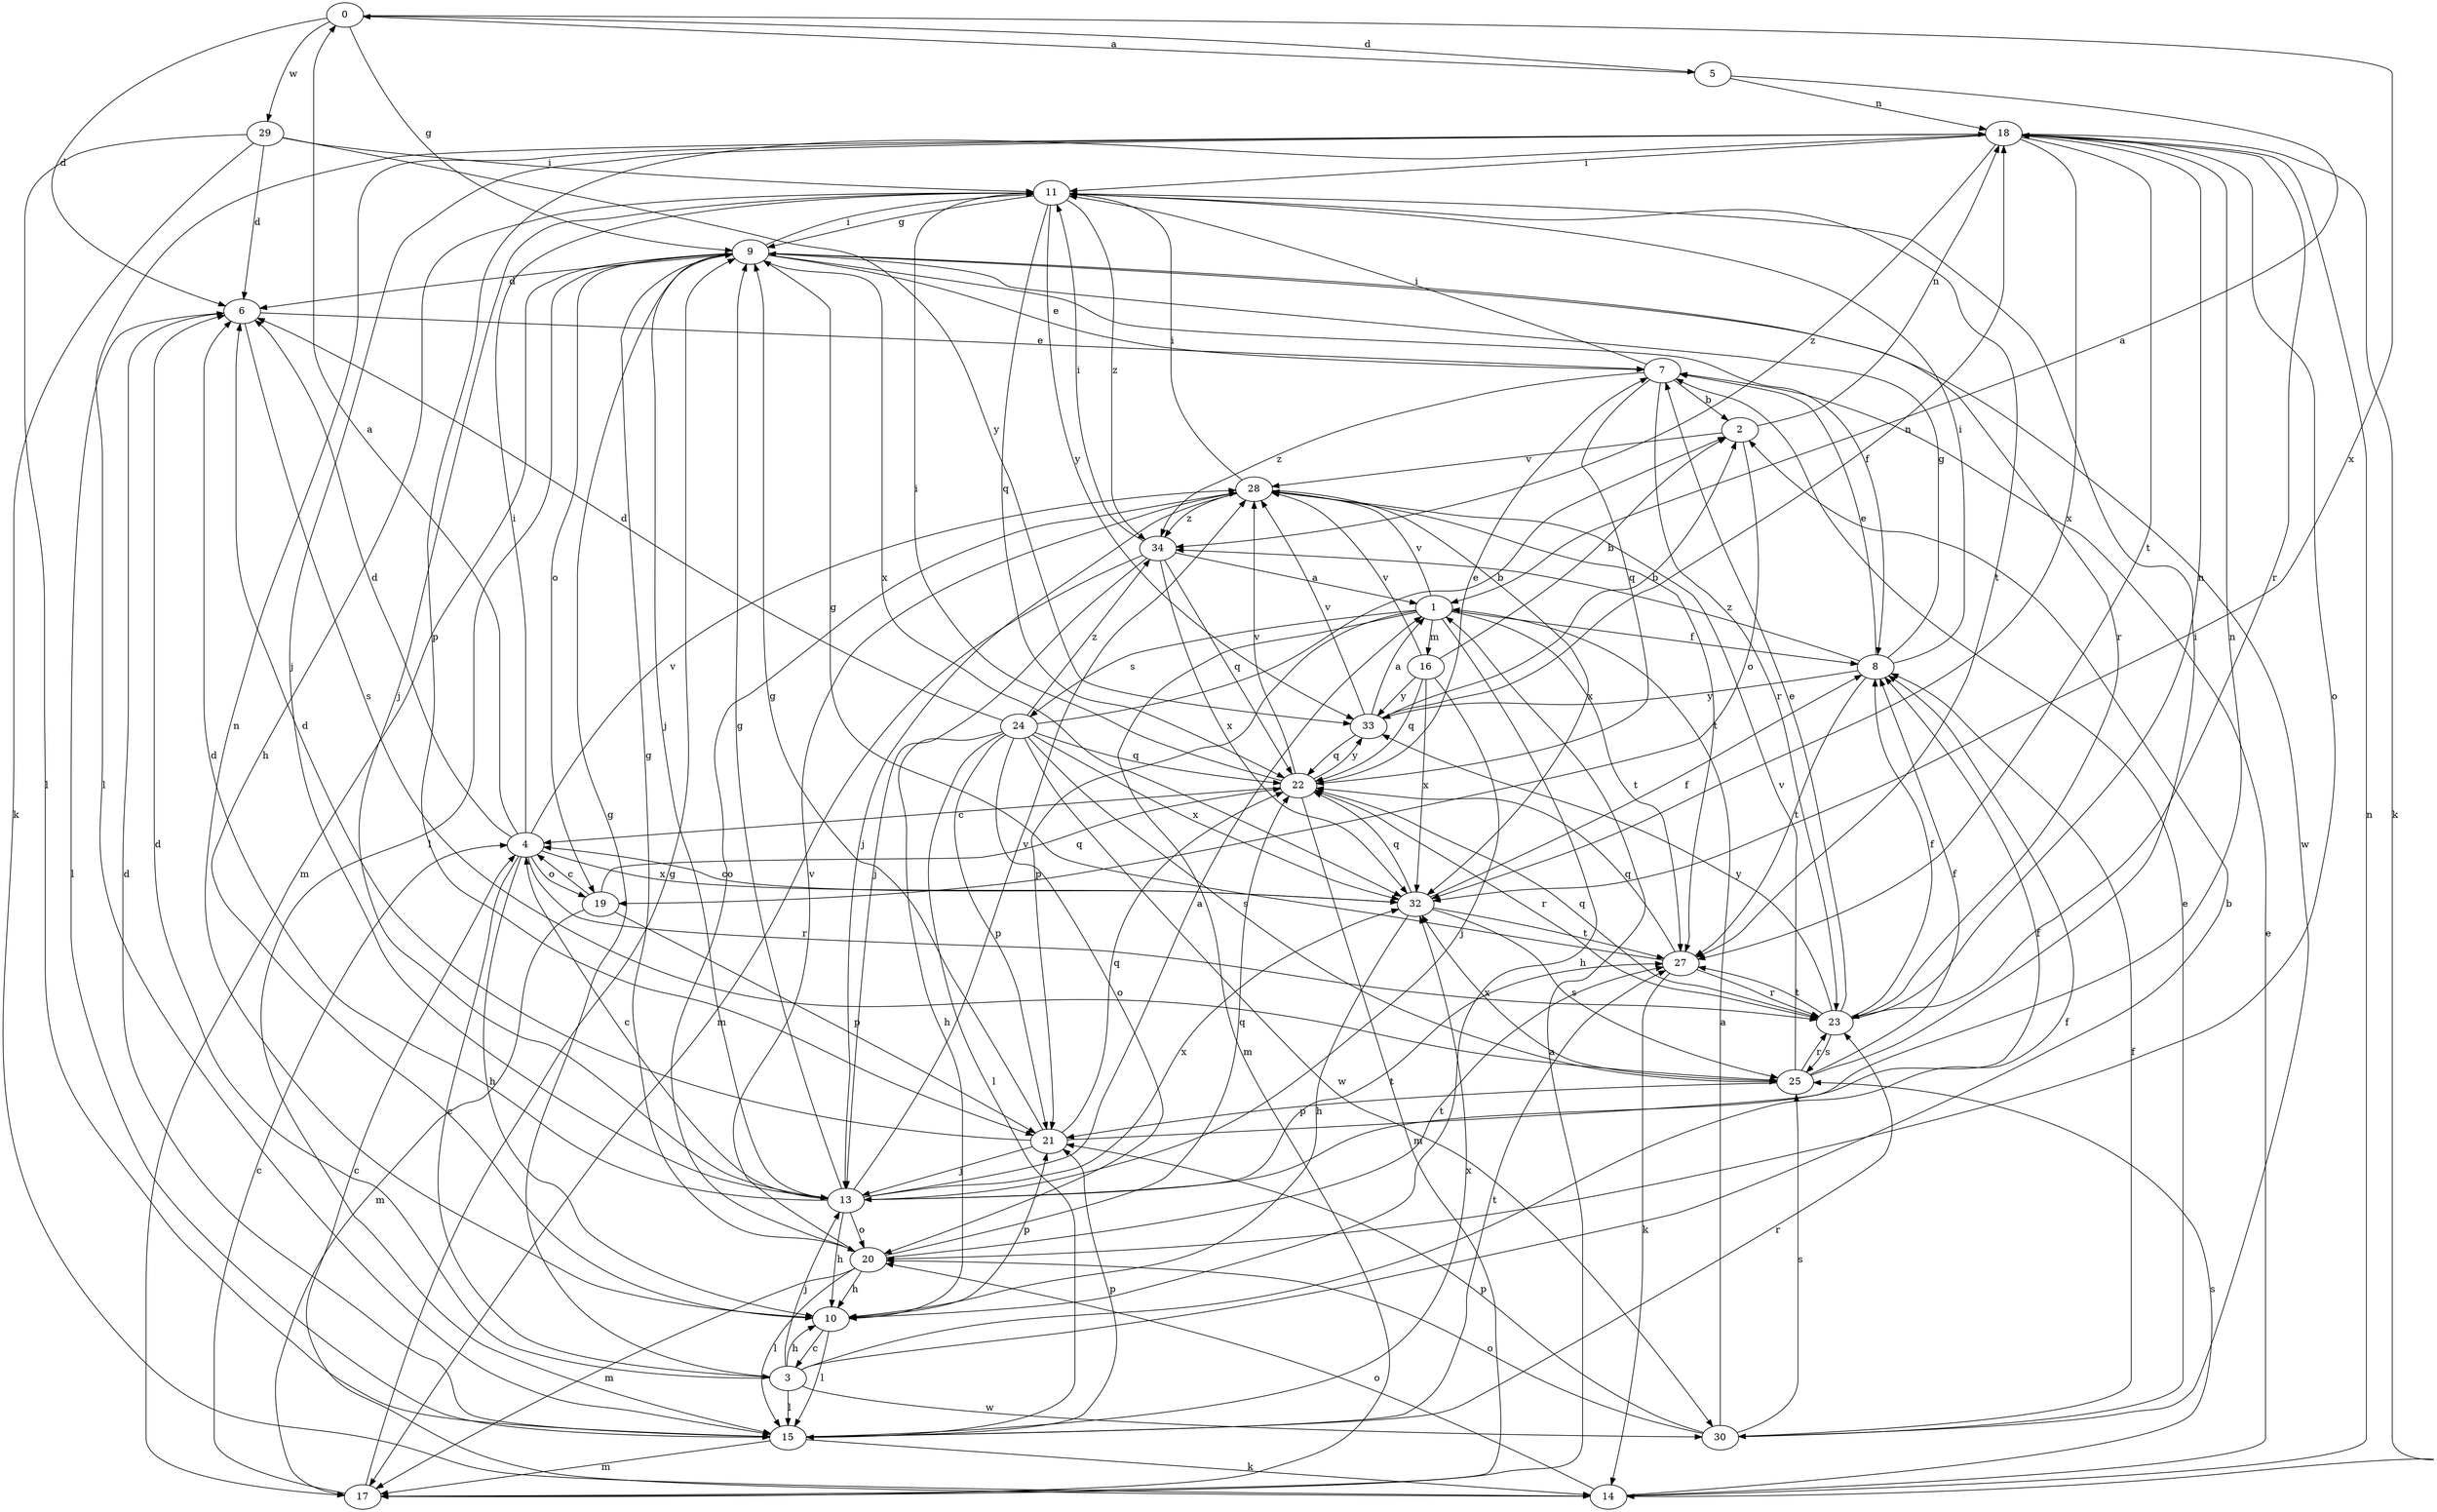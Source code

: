 strict digraph  {
0;
1;
2;
3;
4;
5;
6;
7;
8;
9;
10;
11;
13;
14;
15;
16;
17;
18;
19;
20;
21;
22;
23;
24;
25;
27;
28;
29;
30;
32;
33;
34;
0 -> 5  [label=d];
0 -> 6  [label=d];
0 -> 9  [label=g];
0 -> 29  [label=w];
0 -> 32  [label=x];
1 -> 8  [label=f];
1 -> 10  [label=h];
1 -> 16  [label=m];
1 -> 17  [label=m];
1 -> 21  [label=p];
1 -> 24  [label=s];
1 -> 27  [label=t];
1 -> 28  [label=v];
2 -> 18  [label=n];
2 -> 19  [label=o];
2 -> 28  [label=v];
3 -> 2  [label=b];
3 -> 6  [label=d];
3 -> 8  [label=f];
3 -> 9  [label=g];
3 -> 10  [label=h];
3 -> 13  [label=j];
3 -> 15  [label=l];
3 -> 30  [label=w];
4 -> 0  [label=a];
4 -> 3  [label=c];
4 -> 6  [label=d];
4 -> 10  [label=h];
4 -> 11  [label=i];
4 -> 19  [label=o];
4 -> 23  [label=r];
4 -> 28  [label=v];
4 -> 32  [label=x];
5 -> 0  [label=a];
5 -> 1  [label=a];
5 -> 18  [label=n];
6 -> 7  [label=e];
6 -> 15  [label=l];
6 -> 25  [label=s];
7 -> 2  [label=b];
7 -> 11  [label=i];
7 -> 22  [label=q];
7 -> 23  [label=r];
7 -> 34  [label=z];
8 -> 7  [label=e];
8 -> 9  [label=g];
8 -> 11  [label=i];
8 -> 27  [label=t];
8 -> 33  [label=y];
8 -> 34  [label=z];
9 -> 6  [label=d];
9 -> 7  [label=e];
9 -> 8  [label=f];
9 -> 11  [label=i];
9 -> 13  [label=j];
9 -> 15  [label=l];
9 -> 17  [label=m];
9 -> 19  [label=o];
9 -> 23  [label=r];
9 -> 30  [label=w];
9 -> 32  [label=x];
10 -> 3  [label=c];
10 -> 15  [label=l];
10 -> 18  [label=n];
10 -> 21  [label=p];
11 -> 9  [label=g];
11 -> 10  [label=h];
11 -> 13  [label=j];
11 -> 22  [label=q];
11 -> 27  [label=t];
11 -> 33  [label=y];
11 -> 34  [label=z];
13 -> 1  [label=a];
13 -> 4  [label=c];
13 -> 6  [label=d];
13 -> 8  [label=f];
13 -> 9  [label=g];
13 -> 10  [label=h];
13 -> 20  [label=o];
13 -> 27  [label=t];
13 -> 28  [label=v];
13 -> 32  [label=x];
14 -> 4  [label=c];
14 -> 7  [label=e];
14 -> 18  [label=n];
14 -> 20  [label=o];
14 -> 25  [label=s];
15 -> 6  [label=d];
15 -> 14  [label=k];
15 -> 17  [label=m];
15 -> 21  [label=p];
15 -> 23  [label=r];
15 -> 27  [label=t];
15 -> 32  [label=x];
16 -> 2  [label=b];
16 -> 13  [label=j];
16 -> 22  [label=q];
16 -> 28  [label=v];
16 -> 32  [label=x];
16 -> 33  [label=y];
17 -> 1  [label=a];
17 -> 4  [label=c];
17 -> 9  [label=g];
18 -> 11  [label=i];
18 -> 13  [label=j];
18 -> 14  [label=k];
18 -> 15  [label=l];
18 -> 20  [label=o];
18 -> 21  [label=p];
18 -> 23  [label=r];
18 -> 27  [label=t];
18 -> 32  [label=x];
18 -> 34  [label=z];
19 -> 4  [label=c];
19 -> 17  [label=m];
19 -> 21  [label=p];
19 -> 22  [label=q];
20 -> 9  [label=g];
20 -> 10  [label=h];
20 -> 15  [label=l];
20 -> 17  [label=m];
20 -> 22  [label=q];
20 -> 27  [label=t];
20 -> 28  [label=v];
21 -> 6  [label=d];
21 -> 9  [label=g];
21 -> 13  [label=j];
21 -> 18  [label=n];
21 -> 22  [label=q];
22 -> 4  [label=c];
22 -> 7  [label=e];
22 -> 11  [label=i];
22 -> 17  [label=m];
22 -> 23  [label=r];
22 -> 28  [label=v];
22 -> 33  [label=y];
23 -> 7  [label=e];
23 -> 8  [label=f];
23 -> 18  [label=n];
23 -> 22  [label=q];
23 -> 25  [label=s];
23 -> 27  [label=t];
23 -> 33  [label=y];
24 -> 2  [label=b];
24 -> 6  [label=d];
24 -> 10  [label=h];
24 -> 15  [label=l];
24 -> 20  [label=o];
24 -> 21  [label=p];
24 -> 22  [label=q];
24 -> 25  [label=s];
24 -> 30  [label=w];
24 -> 32  [label=x];
24 -> 34  [label=z];
25 -> 8  [label=f];
25 -> 11  [label=i];
25 -> 21  [label=p];
25 -> 23  [label=r];
25 -> 28  [label=v];
25 -> 32  [label=x];
27 -> 9  [label=g];
27 -> 14  [label=k];
27 -> 22  [label=q];
27 -> 23  [label=r];
28 -> 11  [label=i];
28 -> 13  [label=j];
28 -> 20  [label=o];
28 -> 27  [label=t];
28 -> 32  [label=x];
28 -> 34  [label=z];
29 -> 6  [label=d];
29 -> 11  [label=i];
29 -> 14  [label=k];
29 -> 15  [label=l];
29 -> 33  [label=y];
30 -> 1  [label=a];
30 -> 7  [label=e];
30 -> 8  [label=f];
30 -> 20  [label=o];
30 -> 21  [label=p];
30 -> 25  [label=s];
32 -> 4  [label=c];
32 -> 8  [label=f];
32 -> 10  [label=h];
32 -> 22  [label=q];
32 -> 25  [label=s];
32 -> 27  [label=t];
33 -> 1  [label=a];
33 -> 2  [label=b];
33 -> 18  [label=n];
33 -> 22  [label=q];
33 -> 28  [label=v];
34 -> 1  [label=a];
34 -> 11  [label=i];
34 -> 13  [label=j];
34 -> 17  [label=m];
34 -> 22  [label=q];
34 -> 32  [label=x];
}
